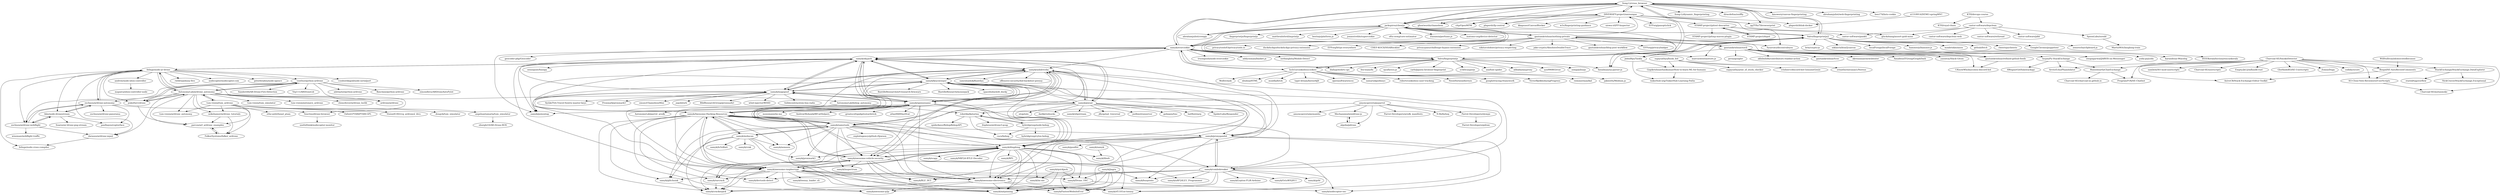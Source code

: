 digraph G {
"Song-Li/cross_browser" -> "DIVERSIFY-project/amiunique"
"Song-Li/cross_browser" -> "jackspirou/clientjs"
"Song-Li/cross_browser" -> "Song-Li/dynamic_fingerprinting"
"Song-Li/cross_browser" -> "Valve/fingerprintjs2"
"Song-Li/cross_browser" -> "samyk/evercookie"
"Song-Li/cross_browser" -> "Valve/fingerprintjs"
"Song-Li/cross_browser" -> "ghostwords/chameleon" ["e"=1]
"Song-Li/cross_browser" -> "diracdeltas/sniffly" ["e"=1]
"Song-Li/cross_browser" -> "abrahamjuliot/creepjs" ["e"=1]
"Song-Li/cross_browser" -> "citp/OpenWPM" ["e"=1]
"Song-Li/cross_browser" -> "plaperdr/fp-central"
"Song-Li/cross_browser" -> "kmowery/canvas-fingerprinting"
"Song-Li/cross_browser" -> "qqTYXn7/browserprint"
"Song-Li/cross_browser" -> "abrahamjuliot/web-fingerprinting" ["e"=1]
"Song-Li/cross_browser" -> "ben174/hsts-cookie"
"samyk/skyjack" -> "samyk/usbdriveby"
"samyk/skyjack" -> "samyk/keysweeper"
"samyk/skyjack" -> "felixge/node-ar-drone"
"samyk/skyjack" -> "samyk/magspoof"
"samyk/skyjack" -> "samyk/opensesame"
"samyk/skyjack" -> "samyk/poisontap" ["e"=1]
"samyk/skyjack" -> "samyk/evercookie"
"samyk/skyjack" -> "samyk/pwnat"
"samyk/skyjack" -> "samyk/Awesome-Hacking-Resources"
"samyk/skyjack" -> "samyk/dingdong"
"samyk/skyjack" -> "samyk/samytools"
"samyk/skyjack" -> "samyk/awesome-vehicle-security"
"samyk/skyjack" -> "samyk/awesome-raspberrypi"
"samyk/skyjack" -> "samyk/proxygambit"
"samyk/skyjack" -> "sensepost/Snoopy" ["e"=1]
"Valve/fingerprintjs2" -> "Valve/fingerprintjs"
"Valve/fingerprintjs2" -> "samyk/evercookie"
"Valve/fingerprintjs2" -> "jackspirou/clientjs"
"Valve/fingerprintjs2" -> "Song-Li/cross_browser"
"Valve/fingerprintjs2" -> "GoogleChrome/puppeteer" ["e"=1]
"Valve/fingerprintjs2" -> "faisalman/ua-parser-js" ["e"=1]
"Valve/fingerprintjs2" -> "zenorocha/clipboard.js" ["e"=1]
"Valve/fingerprintjs2" -> "brix/crypto-js" ["e"=1]
"Valve/fingerprintjs2" -> "niklasvh/html2canvas" ["e"=1]
"Valve/fingerprintjs2" -> "localForage/localForage" ["e"=1]
"Valve/fingerprintjs2" -> "hammerjs/hammer.js" ["e"=1]
"Valve/fingerprintjs2" -> "mzabriskie/axios" ["e"=1]
"Valve/fingerprintjs2" -> "github/fetch" ["e"=1]
"Valve/fingerprintjs2" -> "marcuswestin/store.js" ["e"=1]
"Valve/fingerprintjs2" -> "cheeriojs/cheerio" ["e"=1]
"StackExchange/StackExchange.DataExplorer" -> "stared/tagoverflow"
"StackExchange/StackExchange.DataExplorer" -> "NickCraver/StackExchange.Exceptional" ["e"=1]
"gautamkrishnar/nothing-private" -> "jackspirou/clientjs"
"gautamkrishnar/nothing-private" -> "gautamkrishnar/socli"
"gautamkrishnar/nothing-private" -> "gautamkrishnar/blog-post-workflow" ["e"=1]
"gautamkrishnar/nothing-private" -> "EFForg/privacybadger" ["e"=1]
"gautamkrishnar/nothing-private" -> "privacytoolsIO/privacytools.io" ["e"=1]
"gautamkrishnar/nothing-private" -> "duckduckgo/duckduckgo-privacy-extension" ["e"=1]
"gautamkrishnar/nothing-private" -> "Synzvato/decentraleyes" ["e"=1]
"gautamkrishnar/nothing-private" -> "DIVERSIFY-project/amiunique"
"gautamkrishnar/nothing-private" -> "gautamkrishnar/refined-github-feeds"
"gautamkrishnar/nothing-private" -> "EFForg/https-everywhere" ["e"=1]
"gautamkrishnar/nothing-private" -> "CHEF-KOCH/NSABlocklist" ["e"=1]
"gautamkrishnar/nothing-private" -> "privacypass/challenge-bypass-extension" ["e"=1]
"gautamkrishnar/nothing-private" -> "JobinBiju/Taskly"
"gautamkrishnar/nothing-private" -> "nikitavoloboev/privacy-respecting" ["e"=1]
"gautamkrishnar/nothing-private" -> "jake-cryptic/AbsoluteDoubleTrace" ["e"=1]
"samyk/pwnat" -> "samyk/slipstream" ["e"=1]
"samyk/pwnat" -> "samyk/skyjack"
"samyk/pwnat" -> "samyk/magspoof"
"samyk/pwnat" -> "samyk/usbdriveby"
"samyk/pwnat" -> "samyk/poisontap" ["e"=1]
"samyk/pwnat" -> "samyk/keysweeper"
"samyk/pwnat" -> "jflyup/nat_traversal" ["e"=1]
"samyk/pwnat" -> "jselbie/stunserver" ["e"=1]
"samyk/pwnat" -> "gsliepen/tinc" ["e"=1]
"samyk/pwnat" -> "hatRiot/zarp" ["e"=1]
"samyk/pwnat" -> "SpiderLabs/Responder" ["e"=1]
"samyk/pwnat" -> "ntop/n2n" ["e"=1]
"samyk/pwnat" -> "darkk/redsocks" ["e"=1]
"samyk/pwnat" -> "samyk/proxygambit"
"samyk/pwnat" -> "samyk/samytools"
"felixge/node-ar-drone" -> "eschnou/ardrone-autonomy"
"felixge/node-ar-drone" -> "bkw/node-dronestream"
"felixge/node-ar-drone" -> "eschnou/ardrone-webflight"
"felixge/node-ar-drone" -> "samyk/skyjack"
"felixge/node-ar-drone" -> "rwldrn/johnny-five" ["e"=1]
"felixge/node-ar-drone" -> "functino/drone-browser"
"felixge/node-ar-drone" -> "venthur/python-ardrone"
"felixge/node-ar-drone" -> "nodecopter/nodecopter.com"
"felixge/node-ar-drone" -> "AutonomyLab/ardrone_autonomy"
"felixge/node-ar-drone" -> "peterbraden/node-opencv" ["e"=1]
"felixge/node-ar-drone" -> "felixge/node-cross-compiler"
"felixge/node-ar-drone" -> "puku0x/cvdrone"
"felixge/node-ar-drone" -> "daraosn/ardrone-wpa2"
"felixge/node-ar-drone" -> "andrew/node-xbox-controller"
"felixge/node-ar-drone" -> "voodootikigod/node-serialport" ["e"=1]
"DIVERSIFY-project/amiunique" -> "Song-Li/cross_browser"
"DIVERSIFY-project/amiunique" -> "plaperdr/fp-central"
"DIVERSIFY-project/amiunique" -> "ghostwords/chameleon" ["e"=1]
"DIVERSIFY-project/amiunique" -> "plaperdr/blink-docker"
"DIVERSIFY-project/amiunique" -> "EFForg/panopticlick"
"DIVERSIFY-project/amiunique" -> "qqTYXn7/browserprint"
"DIVERSIFY-project/amiunique" -> "kkapsner/CanvasBlocker" ["e"=1]
"DIVERSIFY-project/amiunique" -> "jackspirou/clientjs"
"DIVERSIFY-project/amiunique" -> "w3c/fingerprinting-guidance"
"DIVERSIFY-project/amiunique" -> "uiowa-irl/FP-Inspector" ["e"=1]
"DIVERSIFY-project/amiunique" -> "Synzvato/decentraleyes" ["e"=1]
"DIVERSIFY-project/amiunique" -> "citp/OpenWPM" ["e"=1]
"DIVERSIFY-project/amiunique" -> "STAMP-project/pitest-descartes"
"samyk/usbdriveby" -> "samyk/keysweeper"
"samyk/usbdriveby" -> "samyk/skyjack"
"samyk/usbdriveby" -> "samyk/magspoof"
"samyk/usbdriveby" -> "samratashok/Kautilya" ["e"=1]
"samyk/usbdriveby" -> "samyk/opensesame"
"samyk/usbdriveby" -> "samyk/Awesome-Hacking-Resources"
"samyk/usbdriveby" -> "samyk/combobreaker"
"samyk/usbdriveby" -> "samyk/awesome-raspberrypi"
"samyk/usbdriveby" -> "samyk/proxygambit"
"samyk/usbdriveby" -> "samyk/poisontap" ["e"=1]
"samyk/usbdriveby" -> "samyk/awesome-vehicle-security"
"samyk/usbdriveby" -> "samyk/awesome-electronics"
"samyk/usbdriveby" -> "offensive-security/hid-backdoor-peensy" ["e"=1]
"samyk/usbdriveby" -> "samyk/pwnat"
"samyk/usbdriveby" -> "samyk/samytools"
"samyk/Awesome-Hacking-Resources" -> "samyk/awesome-vehicle-security"
"samyk/Awesome-Hacking-Resources" -> "samyk/awesome-raspberrypi"
"samyk/Awesome-Hacking-Resources" -> "samyk/awesome-electronics"
"samyk/Awesome-Hacking-Resources" -> "samyk/dingdong"
"samyk/Awesome-Hacking-Resources" -> "samyk/nemesis"
"samyk/Awesome-Hacking-Resources" -> "samyk/rarcrack"
"samyk/Awesome-Hacking-Resources" -> "samyk/samytools"
"samyk/Awesome-Hacking-Resources" -> "samyk/natpinning"
"samyk/Awesome-Hacking-Resources" -> "samyk/crackerjack"
"samyk/Awesome-Hacking-Resources" -> "samyk/FastestWebsiteEver"
"samyk/Awesome-Hacking-Resources" -> "samyk/awesome-p2p"
"samyk/Awesome-Hacking-Resources" -> "samyk/webscan"
"samyk/Awesome-Hacking-Resources" -> "samyk/opensesame"
"samyk/Awesome-Hacking-Resources" -> "samyk/glitchsink"
"samyk/Awesome-Hacking-Resources" -> "samyk/devtools-detect"
"samyk/quickjack" -> "samyk/natpinning"
"samyk/quickjack" -> "samyk/im-me"
"samyk/quickjack" -> "samyk/Drone_OSC"
"samyk/webscan" -> "samyk/natpinning"
"samyk/webscan" -> "samyk/Awesome-Hacking-Resources"
"samyk/webscan" -> "samyk/IoTaWatt"
"samyk/webscan" -> "samyk/samytools"
"samyk/webscan" -> "samyk/proxmark3"
"samyk/webscan" -> "samyk/nemesis"
"samyk/webscan" -> "samyk/crackerjack"
"samyk/webscan" -> "samyk/glitchsink"
"samyk/webscan" -> "samyk/crak"
"lucb1e/cookielesscookies" -> "samyk/evercookie"
"lucb1e/cookielesscookies" -> "Wolfr/clank" ["e"=1]
"lucb1e/cookielesscookies" -> "Valve/fingerprintjs"
"lucb1e/cookielesscookies" -> "nbubna/HTML" ["e"=1]
"lucb1e/cookielesscookies" -> "mozilla/brick" ["e"=1]
"lucb1e/cookielesscookies" -> "tapir-dream/berserkJS" ["e"=1]
"lucb1e/cookielesscookies" -> "operasoftware/ucss" ["e"=1]
"lucb1e/cookielesscookies" -> "samarudge/dnsyo" ["e"=1]
"lucb1e/cookielesscookies" -> "robert/cookieless-user-tracking"
"lucb1e/cookielesscookies" -> "NeonHorizon/berryio" ["e"=1]
"lucb1e/cookielesscookies" -> "google/tracing-framework" ["e"=1]
"lucb1e/cookielesscookies" -> "VictorBjelkholm/ngProgress" ["e"=1]
"lucb1e/cookielesscookies" -> "rzimmerman/kal"
"lucb1e/cookielesscookies" -> "jakiestfu/Medium.js" ["e"=1]
"samyk/magspoof" -> "samyk/poisontap" ["e"=1]
"samyk/magspoof" -> "samyk/usbdriveby"
"samyk/magspoof" -> "samyk/keysweeper"
"samyk/magspoof" -> "samyk/skyjack"
"samyk/magspoof" -> "samyk/opensesame"
"samyk/magspoof" -> "samyk/pwnat"
"samyk/magspoof" -> "Xyl2k/TSA-Travel-Sentry-master-keys" ["e"=1]
"samyk/magspoof" -> "Proxmark/proxmark3" ["e"=1]
"samyk/magspoof" -> "emsec/ChameleonMini" ["e"=1]
"samyk/magspoof" -> "jopohl/urh" ["e"=1]
"samyk/magspoof" -> "samyk/Awesome-Hacking-Resources"
"samyk/magspoof" -> "RfidResearchGroup/proxmark3" ["e"=1]
"samyk/magspoof" -> "whid-injector/WHID" ["e"=1]
"samyk/magspoof" -> "samyk/dingdong"
"samyk/magspoof" -> "fulldecent/system-bus-radio" ["e"=1]
"samyk/samytools" -> "samyk/Awesome-Hacking-Resources"
"samyk/samytools" -> "samyk/awesome-raspberrypi"
"samyk/samytools" -> "samyk/webscan"
"samyk/samytools" -> "samyk/awesome-electronics"
"samyk/samytools" -> "samyk/awesome-vehicle-security"
"samyk/samytools" -> "samyk/dingdong"
"samyk/samytools" -> "samyk/proxygambit"
"samyk/samytools" -> "samyk/proxmark3"
"samyk/samytools" -> "exploitagency/github-rfpwnon" ["e"=1]
"samyk/samytools" -> "samyk/opensesame"
"samyk/samytools" -> "samyk/nemesis"
"samyk/samytools" -> "samyk/inspectrum"
"samyk/samytools" -> "samyk/usbdriveby"
"samyk/samytools" -> "samyk/combobreaker"
"samyk/samytools" -> "samyk/glitchsink"
"jackspirou/clientjs" -> "Valve/fingerprintjs2"
"jackspirou/clientjs" -> "Song-Li/cross_browser"
"jackspirou/clientjs" -> "gautamkrishnar/nothing-private"
"jackspirou/clientjs" -> "fingerprintjs/fingerprintjs" ["e"=1]
"jackspirou/clientjs" -> "Valve/fingerprintjs"
"jackspirou/clientjs" -> "samyk/evercookie"
"jackspirou/clientjs" -> "DIVERSIFY-project/amiunique"
"jackspirou/clientjs" -> "abrahamjuliot/creepjs" ["e"=1]
"jackspirou/clientjs" -> "mattbrailsford/imprintjs"
"jackspirou/clientjs" -> "faisalman/ua-parser-js" ["e"=1]
"jackspirou/clientjs" -> "bestiejs/platform.js" ["e"=1]
"jackspirou/clientjs" -> "jonasstrehle/supercookie" ["e"=1]
"jackspirou/clientjs" -> "oftn-oswg/core-estimator"
"jackspirou/clientjs" -> "Zizzamia/perfume.js" ["e"=1]
"jackspirou/clientjs" -> "matomo-org/device-detector" ["e"=1]
"robotika/katarina" -> "cucx/bebop"
"robotika/katarina" -> "Zepheus/ardrone3-pcap"
"robotika/katarina" -> "spiderkeys/BebopRebopAPI"
"robotika/katarina" -> "hybridgroup/node-bebop"
"Valve/fingerprintjs" -> "Valve/fingerprintjs2"
"Valve/fingerprintjs" -> "samyk/evercookie"
"Valve/fingerprintjs" -> "Song-Li/cross_browser"
"Valve/fingerprintjs" -> "jackspirou/clientjs"
"Valve/fingerprintjs" -> "yyx990803/vue" ["e"=1]
"Valve/fingerprintjs" -> "diafygi/webrtc-ips" ["e"=1]
"Valve/fingerprintjs" -> "lucb1e/cookielesscookies"
"Valve/fingerprintjs" -> "zzmp/juliusjs" ["e"=1]
"Valve/fingerprintjs" -> "fex-team/fis" ["e"=1]
"Valve/fingerprintjs" -> "ejci/favico.js" ["e"=1]
"Valve/fingerprintjs" -> "faisalman/ua-parser-js" ["e"=1]
"Valve/fingerprintjs" -> "carlo/jquery-browser-fingerprint"
"Valve/fingerprintjs" -> "n1k0/casperjs" ["e"=1]
"Valve/fingerprintjs" -> "aui/font-spider" ["e"=1]
"Valve/fingerprintjs" -> "alibaba/anyproxy" ["e"=1]
"samyk/evercookie" -> "Valve/fingerprintjs2"
"samyk/evercookie" -> "Valve/fingerprintjs"
"samyk/evercookie" -> "samyk/skyjack"
"samyk/evercookie" -> "Song-Li/cross_browser"
"samyk/evercookie" -> "samyk/usbdriveby"
"samyk/evercookie" -> "samyk/poisontap" ["e"=1]
"samyk/evercookie" -> "lucb1e/cookielesscookies"
"samyk/evercookie" -> "truongsinh/node-evercookie"
"samyk/evercookie" -> "jackspirou/clientjs"
"samyk/evercookie" -> "diafygi/webrtc-ips" ["e"=1]
"samyk/evercookie" -> "samyk/magspoof"
"samyk/evercookie" -> "marcuswestin/store.js" ["e"=1]
"samyk/evercookie" -> "addyosmani/basket.js" ["e"=1]
"samyk/evercookie" -> "serbanghita/Mobile-Detect" ["e"=1]
"samyk/evercookie" -> "geocoder-php/Geocoder" ["e"=1]
"samyk/keysweeper" -> "samyk/usbdriveby"
"samyk/keysweeper" -> "samyk/opensesame"
"samyk/keysweeper" -> "samyk/skyjack"
"samyk/keysweeper" -> "samyk/combobreaker"
"samyk/keysweeper" -> "samyk/magspoof"
"samyk/keysweeper" -> "samyk/dingdong"
"samyk/keysweeper" -> "samyk/awesome-vehicle-security"
"samyk/keysweeper" -> "samyk/awesome-electronics"
"samyk/keysweeper" -> "samyk/awesome-raspberrypi"
"samyk/keysweeper" -> "BastilleResearch/nrf-research-firmware" ["e"=1]
"samyk/keysweeper" -> "samyk/proxygambit"
"samyk/keysweeper" -> "BastilleResearch/mousejack" ["e"=1]
"samyk/keysweeper" -> "samyk/Awesome-Hacking-Resources"
"samyk/keysweeper" -> "samyk/natpinning"
"samyk/keysweeper" -> "spacehuhn/wifi_ducky" ["e"=1]
"samyk/opensesame" -> "samyk/dingdong"
"samyk/opensesame" -> "mossmann/im-me"
"samyk/opensesame" -> "samyk/keysweeper"
"samyk/opensesame" -> "samyk/awesome-vehicle-security"
"samyk/opensesame" -> "samyk/Awesome-Hacking-Resources"
"samyk/opensesame" -> "samyk/usbdriveby"
"samyk/opensesame" -> "AndrewMohawk/RfCatHelpers" ["e"=1]
"samyk/opensesame" -> "samyk/combobreaker"
"samyk/opensesame" -> "samyk/skyjack"
"samyk/opensesame" -> "greatscottgadgets/yardstick" ["e"=1]
"samyk/opensesame" -> "samyk/awesome-electronics"
"samyk/opensesame" -> "samyk/awesome-raspberrypi"
"samyk/opensesame" -> "samyk/magspoof"
"samyk/opensesame" -> "samyk/samytools"
"samyk/opensesame" -> "atlas0fd00m/rfcat" ["e"=1]
"hybridgroup/node-bebop" -> "robotika/katarina"
"hybridgroup/node-bebop" -> "cucx/bebop"
"hybridgroup/node-bebop" -> "hybridgroup/cylon-bebop"
"Parrot-Developers/olympe" -> "Parrot-Developers/pdraw"
"gautamkrishnar/socli" -> "gautamkrishnar/nothing-private"
"gautamkrishnar/socli" -> "swapagarwal/JARVIS-on-Messenger" ["e"=1]
"gautamkrishnar/socli" -> "yoda-pa/yoda" ["e"=1]
"gautamkrishnar/socli" -> "karandesai-96/yolog" ["e"=1]
"gautamkrishnar/socli" -> "IEEEKeralaSection/rescuekerala" ["e"=1]
"gautamkrishnar/socli" -> "JobinBiju/Taskly"
"gautamkrishnar/socli" -> "lucjon/Py-StackExchange"
"gautamkrishnar/socli" -> "gautamkrishnar/refined-github-feeds"
"gautamkrishnar/socli" -> "jarun/googler" ["e"=1]
"gautamkrishnar/socli" -> "akhilmhdh/contributors-readme-action"
"gautamkrishnar/socli" -> "gautamkrishnar/tcso"
"gautamkrishnar/socli" -> "akrennmair/newsbeuter" ["e"=1]
"gautamkrishnar/socli" -> "UKnowWhoIm/cowin-discord-bot"
"gautamkrishnar/socli" -> "AmadeusITGroup/GraphDash"
"gautamkrishnar/socli" -> "yasintoy/Slack-Gitsin" ["e"=1]
"samyk/proxygambit" -> "samyk/combobreaker"
"samyk/proxygambit" -> "samyk/awesome-electronics"
"samyk/proxygambit" -> "samyk/buspirate"
"samyk/proxygambit" -> "samyk/crackerjack"
"samyk/proxygambit" -> "samyk/natpinning"
"samyk/proxygambit" -> "samyk/goodfet"
"samyk/proxygambit" -> "samyk/nodecopter-osc"
"samyk/proxygambit" -> "samyk/dingdong"
"samyk/proxygambit" -> "samyk/rf1101se-teensy"
"sujaysathya/bunk_bot" -> "vrishinvv/discord-bot-GenuineGenie"
"sujaysathya/bunk_bot" -> "GopikrishnanSasikumar/How-to-learn-ML-for-humans"
"sujaysathya/bunk_bot" -> "srinathsrinivasan1/Nereus"
"sujaysathya/bunk_bot" -> "sujaysathya/out_of_stock_checker"
"castor-software/depclean" -> "castor-software/depclean-web"
"castor-software/depclean" -> "gluckzhang/assert-gold-mine"
"castor-software/depclean" -> "castor-software/pankti"
"castor-software/depclean" -> "castor-software/rethread"
"castor-software/depclean" -> "castor-software/jdbl"
"castor-software/depclean" -> "SpoonLabs/sorald"
"samyk/awesome-vehicle-security" -> "samyk/awesome-electronics"
"samyk/awesome-vehicle-security" -> "samyk/awesome-raspberrypi"
"samyk/awesome-vehicle-security" -> "samyk/inspectrum"
"samyk/awesome-vehicle-security" -> "samyk/rf1101se-teensy"
"samyk/awesome-vehicle-security" -> "samyk/nRF24LE1_Programmer"
"samyk/awesome-vehicle-security" -> "samyk/rarcrack"
"samyk/awesome-vehicle-security" -> "samyk/Awesome-Hacking-Resources"
"samyk/awesome-vehicle-security" -> "samyk/crackerjack"
"samyk/awesome-vehicle-security" -> "samyk/natpinning"
"samyk/awesome-vehicle-security" -> "samyk/BLE_HCI"
"samyk/awesome-vehicle-security" -> "samyk/dingdong"
"amymcgovern/pyparrot" -> "amymcgovern/pymambo"
"amymcgovern/pyparrot" -> "Mechazawa/minidrone-js"
"amymcgovern/pyparrot" -> "algolia/pdrone"
"amymcgovern/pyparrot" -> "Parrot-Developers/arsdk_manifests"
"amymcgovern/pyparrot" -> "robotika/katarina"
"amymcgovern/pyparrot" -> "N-Bz/bybop"
"amymcgovern/pyparrot" -> "Parrot-Developers/olympe"
"functino/drone-browser" -> "usefulthink/nodecopter-monitor"
"angelsantamaria/tum_simulator" -> "eborghi10/AR.Drone-ROS"
"Mechazawa/minidrone-js" -> "algolia/pdrone"
"algolia/pdrone" -> "Mechazawa/minidrone-js"
"samyk/dingdong" -> "samyk/awesome-vehicle-security"
"samyk/dingdong" -> "samyk/rarcrack"
"samyk/dingdong" -> "samyk/awesome-electronics"
"samyk/dingdong" -> "samyk/FastestWebsiteEver"
"samyk/dingdong" -> "samyk/natpinning"
"samyk/dingdong" -> "samyk/BPL"
"samyk/dingdong" -> "samyk/awesome-raspberrypi"
"samyk/dingdong" -> "samyk/rf1101se-teensy"
"samyk/dingdong" -> "samyk/libnfc"
"samyk/dingdong" -> "samyk/scapy"
"samyk/dingdong" -> "samyk/NRF24-BTLE-Decoder"
"samyk/dingdong" -> "samyk/Drone_OSC"
"samyk/dingdong" -> "samyk/proxmark3"
"samyk/dingdong" -> "samyk/BLE_HCI"
"samyk/dingdong" -> "samyk/im-me"
"tum-vision/tum_ardrone" -> "tum-vision/ardrone_autonomy"
"tum-vision/tum_ardrone" -> "AutonomyLab/ardrone_autonomy"
"tum-vision/tum_ardrone" -> "ethz-asl/ethzasl_ptam" ["e"=1]
"tum-vision/tum_ardrone" -> "Oxford-PTAM/PTAM-GPL" ["e"=1]
"tum-vision/tum_ardrone" -> "parcon/arl_ardrone_examples"
"tum-vision/tum_ardrone" -> "Vision4UAV/cvg_ardrone2_ibvs"
"tum-vision/tum_ardrone" -> "dougvk/tum_simulator"
"tum-vision/tum_ardrone" -> "mikehamer/ardrone_tutorials"
"tum-vision/tum_ardrone" -> "angelsantamaria/tum_simulator"
"samyk/combobreaker" -> "samyk/buspirate"
"samyk/combobreaker" -> "samyk/proxygambit"
"samyk/combobreaker" -> "samyk/awesome-electronics"
"samyk/combobreaker" -> "samyk/crackerjack"
"samyk/combobreaker" -> "samyk/FastestWebsiteEver"
"samyk/combobreaker" -> "samyk/devtools-detect"
"samyk/combobreaker" -> "samyk/Lepton-FLiR-Arduino"
"samyk/combobreaker" -> "samyk/BLE_HCI"
"samyk/combobreaker" -> "samyk/OctoWS2811"
"samyk/combobreaker" -> "samyk/grbl"
"samyk/combobreaker" -> "samyk/nRF24LE1_Programmer"
"samyk/combobreaker" -> "samyk/nodecopter-osc"
"Charcoal-SE/SmokeDetector" -> "Charcoal-SE/metasmoke"
"Charcoal-SE/SmokeDetector" -> "Manishearth/ChatExchange"
"Charcoal-SE/SmokeDetector" -> "SO-Close-Vote-Reviewers/UserScripts"
"Charcoal-SE/SmokeDetector" -> "Benjol/SE-AutoReviewComments"
"Charcoal-SE/SmokeDetector" -> "ProgramFOX/SE-Chatbot"
"Charcoal-SE/SmokeDetector" -> "samliew/SO-mod-userscripts"
"Charcoal-SE/SmokeDetector" -> "Charcoal-SE/userscripts"
"Charcoal-SE/SmokeDetector" -> "Empty2k12/influxdb-rust"
"Charcoal-SE/SmokeDetector" -> "AstroCB/Stack-Exchange-Editor-Toolkit"
"Charcoal-SE/SmokeDetector" -> "Glorfindel83/SE-Userscripts"
"Charcoal-SE/SmokeDetector" -> "ArcticEcho/Phamhilator"
"Charcoal-SE/SmokeDetector" -> "Zomis/Duga"
"Charcoal-SE/SmokeDetector" -> "StackExchange/StackExchange.DataExplorer"
"Charcoal-SE/SmokeDetector" -> "codidact/core" ["e"=1]
"andrew/node-xbox-controller" -> "mapaiva/xbox-controller-node"
"AutonomyLab/ardrone_autonomy" -> "tum-vision/tum_ardrone"
"AutonomyLab/ardrone_autonomy" -> "mikehamer/ardrone_tutorials"
"AutonomyLab/ardrone_autonomy" -> "parcon/arl_ardrone_examples"
"AutonomyLab/ardrone_autonomy" -> "puku0x/cvdrone"
"AutonomyLab/ardrone_autonomy" -> "tum-vision/ardrone_autonomy"
"AutonomyLab/ardrone_autonomy" -> "AutonomyLab/bebop_autonomy"
"AutonomyLab/ardrone_autonomy" -> "eschnou/ardrone-autonomy"
"AutonomyLab/ardrone_autonomy" -> "FalkorSystems/falkor_ardrone"
"AutonomyLab/ardrone_autonomy" -> "venthur/python-ardrone"
"AutonomyLab/ardrone_autonomy" -> "tum-vision/tum_simulator"
"AutonomyLab/ardrone_autonomy" -> "ardrone/ardrone"
"AutonomyLab/ardrone_autonomy" -> "daraosn/ardrone-wpa2"
"AutonomyLab/ardrone_autonomy" -> "felixge/node-ar-drone"
"AutonomyLab/ardrone_autonomy" -> "tum-vision/autonavx_ardrone"
"AutonomyLab/ardrone_autonomy" -> "clems4ever/ardrone_loclib"
"daraosn/ardrone-wpa2" -> "felixge/node-cross-compiler"
"samyk/awesome-electronics" -> "samyk/crackerjack"
"samyk/awesome-electronics" -> "samyk/awesome-p2p"
"samyk/awesome-electronics" -> "samyk/natpinning"
"samyk/awesome-electronics" -> "samyk/FastestWebsiteEver"
"samyk/awesome-electronics" -> "samyk/rf1101se-teensy"
"AutonomyLab/bebop_autonomy" -> "AutonomyLab/parrot_arsdk"
"AutonomyLab/bebop_autonomy" -> "robotika/katarina"
"eschnou/ardrone-autonomy" -> "paulhayes/copterface"
"eschnou/ardrone-autonomy" -> "functino/drone-browser"
"eschnou/ardrone-autonomy" -> "eschnou/ardrone-webflight"
"eschnou/ardrone-autonomy" -> "bkw/node-dronestream"
"eschnou/ardrone-autonomy" -> "eschnou/ardrone-panorama"
"eschnou/ardrone-autonomy" -> "felixge/node-ar-drone"
"GopikrishnanSasikumar/How-to-learn-ML-for-humans" -> "tinkerhub-org/TinkerHub-Learning-Paths"
"samyk/samyk" -> "samyk/libnfc"
"samyk/glitchsink" -> "samyk/crackerjack"
"KTH/devops-course" -> "castor-software/depclean"
"KTH/devops-course" -> "KTH/royal-chaos"
"bkw/node-dronestream" -> "Soarez/ar-drone-png-stream"
"bkw/node-dronestream" -> "eschnou/ardrone-autonomy"
"bkw/node-dronestream" -> "paulhayes/copterface"
"bkw/node-dronestream" -> "eschnou/ardrone-webflight"
"gautamkrishnar/refined-github-feeds" -> "UKnowWhoIm/cowin-discord-bot"
"JobinBiju/Taskly" -> "tinkerhub-org/TinkerHub-Learning-Paths"
"JobinBiju/Taskly" -> "GopikrishnanSasikumar/How-to-learn-ML-for-humans"
"venthur/python-ardrone" -> "adetaylor/python-ardrone"
"venthur/python-ardrone" -> "fkmclane/python-ardrone"
"venthur/python-ardrone" -> "simondlevy/ARDroneAutoPylot"
"venthur/python-ardrone" -> "Sanderi44/AR-Drone-Fire-Detection"
"venthur/python-ardrone" -> "AutonomyLab/ardrone_autonomy"
"venthur/python-ardrone" -> "ardrone/ardrone"
"venthur/python-ardrone" -> "puku0x/cvdrone"
"venthur/python-ardrone" -> "Viq111/ARDroneLib"
"venthur/python-ardrone" -> "eschnou/ardrone-webflight"
"eschnou/ardrone-webflight" -> "eschnou/ardrone-autonomy"
"eschnou/ardrone-webflight" -> "bkw/node-dronestream"
"eschnou/ardrone-webflight" -> "wiseman/webflight-traffic"
"eschnou/ardrone-webflight" -> "daraosn/ardrone-wpa2"
"lucjon/Py-StackExchange" -> "AWegnerGitHub/stackapi"
"lucjon/Py-StackExchange" -> "ArcticEcho/Phamhilator"
"lucjon/Py-StackExchange" -> "Manishearth/ChatExchange"
"Benjol/SE-AutoReviewComments" -> "AstroCB/Stack-Exchange-Editor-Toolkit"
"Benjol/SE-AutoReviewComments" -> "SO-Close-Vote-Reviewers/UserScripts"
"puku0x/cvdrone" -> "AutonomyLab/ardrone_autonomy"
"puku0x/cvdrone" -> "parcon/arl_ardrone_examples"
"puku0x/cvdrone" -> "venthur/python-ardrone"
"WillSullivan/idownvotedbecause" -> "Benjol/SE-AutoReviewComments"
"STAMP-project/pitest-descartes" -> "STAMP-project/dspot"
"STAMP-project/pitest-descartes" -> "STAMP-project/pitmp-maven-plugin"
"STAMP-project/pitest-descartes" -> "castor-software/pankti"
"STAMP-project/pitest-descartes" -> "gluckzhang/assert-gold-mine"
"samyk/awesome-raspberrypi" -> "samyk/awesome-electronics"
"samyk/awesome-raspberrypi" -> "samyk/awesome-vehicle-security"
"samyk/awesome-raspberrypi" -> "samyk/Awesome-Hacking-Resources"
"samyk/awesome-raspberrypi" -> "samyk/crackerjack"
"samyk/awesome-raspberrypi" -> "samyk/awesome-p2p"
"samyk/awesome-raspberrypi" -> "samyk/natpinning"
"samyk/awesome-raspberrypi" -> "samyk/FastestWebsiteEver"
"samyk/awesome-raspberrypi" -> "samyk/rarcrack"
"samyk/awesome-raspberrypi" -> "samyk/dingdong"
"samyk/awesome-raspberrypi" -> "samyk/Drone_OSC"
"samyk/awesome-raspberrypi" -> "samyk/rf1101se-teensy"
"samyk/awesome-raspberrypi" -> "samyk/glitchsink"
"samyk/awesome-raspberrypi" -> "samyk/devtools-detect"
"samyk/awesome-raspberrypi" -> "samyk/teensy_loader_cli"
"samyk/awesome-raspberrypi" -> "samyk/BLE_HCI"
"Manishearth/ChatExchange" -> "ProgramFOX/SE-Chatbot"
"Manishearth/ChatExchange" -> "Charcoal-SE/charcoal-se.github.io"
"samyk/jiagra" -> "samyk/natpinning"
"samyk/jiagra" -> "samyk/Drone_OSC"
"samyk/jiagra" -> "samyk/buspirate"
"samyk/jiagra" -> "samyk/FastestWebsiteEver"
"samyk/jiagra" -> "samyk/awesome-p2p"
"FalkorSystems/falkor_ardrone" -> "parcon/arl_ardrone_examples"
"STAMP-project/dspot" -> "STAMP-project/pitest-descartes"
"SO-Close-Vote-Reviewers/UserScripts" -> "Charcoal-SE/metasmoke"
"parcon/arl_ardrone_examples" -> "FalkorSystems/falkor_ardrone"
"SpoonLabs/sorald" -> "MartinWitt/laughing-train"
"samyk/Drone_OSC" -> "samyk/nodecopter-osc"
"mikehamer/ardrone_tutorials" -> "FalkorSystems/falkor_ardrone"
"mikehamer/ardrone_tutorials" -> "parcon/arl_ardrone_examples"
"samyk/rarcrack" -> "samyk/crackerjack"
"n1318914/DEMO-springMVC" -> "plaperdr/blink-docker"
"Song-Li/cross_browser" ["l"="-8.407,-42.194"]
"DIVERSIFY-project/amiunique" ["l"="-8.408,-42.146"]
"jackspirou/clientjs" ["l"="-8.443,-42.187"]
"Song-Li/dynamic_fingerprinting" ["l"="-8.38,-42.181"]
"Valve/fingerprintjs2" ["l"="-8.381,-42.222"]
"samyk/evercookie" ["l"="-8.456,-42.265"]
"Valve/fingerprintjs" ["l"="-8.428,-42.232"]
"ghostwords/chameleon" ["l"="-27.788,-19.383"]
"diracdeltas/sniffly" ["l"="-7.288,-42.988"]
"abrahamjuliot/creepjs" ["l"="22.279,-28.524"]
"citp/OpenWPM" ["l"="-27.693,-19.473"]
"plaperdr/fp-central" ["l"="-8.413,-42.164"]
"kmowery/canvas-fingerprinting" ["l"="-8.361,-42.171"]
"qqTYXn7/browserprint" ["l"="-8.384,-42.16"]
"abrahamjuliot/web-fingerprinting" ["l"="22.249,-28.515"]
"ben174/hsts-cookie" ["l"="-8.343,-42.185"]
"samyk/skyjack" ["l"="-8.541,-42.361"]
"samyk/usbdriveby" ["l"="-8.506,-42.361"]
"samyk/keysweeper" ["l"="-8.519,-42.378"]
"felixge/node-ar-drone" ["l"="-8.704,-42.394"]
"samyk/magspoof" ["l"="-8.488,-42.341"]
"samyk/opensesame" ["l"="-8.49,-42.374"]
"samyk/poisontap" ["l"="-7.548,-43.135"]
"samyk/pwnat" ["l"="-8.535,-42.337"]
"samyk/Awesome-Hacking-Resources" ["l"="-8.486,-42.398"]
"samyk/dingdong" ["l"="-8.512,-42.411"]
"samyk/samytools" ["l"="-8.48,-42.387"]
"samyk/awesome-vehicle-security" ["l"="-8.511,-42.396"]
"samyk/awesome-raspberrypi" ["l"="-8.5,-42.405"]
"samyk/proxygambit" ["l"="-8.536,-42.391"]
"sensepost/Snoopy" ["l"="-7.354,-42.981"]
"GoogleChrome/puppeteer" ["l"="26.4,-26.652"]
"faisalman/ua-parser-js" ["l"="10.841,-33.105"]
"zenorocha/clipboard.js" ["l"="10.736,-33.205"]
"brix/crypto-js" ["l"="14.322,-8.583"]
"niklasvh/html2canvas" ["l"="14.319,-8.627"]
"localForage/localForage" ["l"="26.275,-26.508"]
"hammerjs/hammer.js" ["l"="10.769,-33.276"]
"mzabriskie/axios" ["l"="26.249,-26.903"]
"github/fetch" ["l"="26.225,-26.945"]
"marcuswestin/store.js" ["l"="10.815,-33.244"]
"cheeriojs/cheerio" ["l"="25.025,-34.584"]
"StackExchange/StackExchange.DataExplorer" ["l"="-8.444,-41.824"]
"stared/tagoverflow" ["l"="-8.435,-41.798"]
"NickCraver/StackExchange.Exceptional" ["l"="25.791,18.023"]
"gautamkrishnar/nothing-private" ["l"="-8.462,-42.105"]
"gautamkrishnar/socli" ["l"="-8.47,-42.042"]
"gautamkrishnar/blog-post-workflow" ["l"="24.347,-22.048"]
"EFForg/privacybadger" ["l"="-27.867,-19.341"]
"privacytoolsIO/privacytools.io" ["l"="-27.904,-19.376"]
"duckduckgo/duckduckgo-privacy-extension" ["l"="-27.901,-22.323"]
"Synzvato/decentraleyes" ["l"="-27.912,-19.355"]
"gautamkrishnar/refined-github-feeds" ["l"="-8.464,-42.071"]
"EFForg/https-everywhere" ["l"="-27.871,-19.385"]
"CHEF-KOCH/NSABlocklist" ["l"="-28.216,-17.356"]
"privacypass/challenge-bypass-extension" ["l"="-28.061,-19.274"]
"JobinBiju/Taskly" ["l"="-8.51,-42.064"]
"nikitavoloboev/privacy-respecting" ["l"="-27.91,-21.63"]
"jake-cryptic/AbsoluteDoubleTrace" ["l"="-27.825,-19.325"]
"samyk/slipstream" ["l"="-7.173,-43.397"]
"jflyup/nat_traversal" ["l"="-28.847,12.273"]
"jselbie/stunserver" ["l"="-28.7,12.206"]
"gsliepen/tinc" ["l"="-32.294,-23.469"]
"hatRiot/zarp" ["l"="-7.362,-43.051"]
"SpiderLabs/Responder" ["l"="-7.374,-43.228"]
"ntop/n2n" ["l"="-32.184,-23.517"]
"darkk/redsocks" ["l"="-39.814,-17.646"]
"eschnou/ardrone-autonomy" ["l"="-8.728,-42.416"]
"bkw/node-dronestream" ["l"="-8.729,-42.43"]
"eschnou/ardrone-webflight" ["l"="-8.748,-42.416"]
"rwldrn/johnny-five" ["l"="10.392,-28.315"]
"functino/drone-browser" ["l"="-8.7,-42.426"]
"venthur/python-ardrone" ["l"="-8.783,-42.414"]
"nodecopter/nodecopter.com" ["l"="-8.693,-42.359"]
"AutonomyLab/ardrone_autonomy" ["l"="-8.788,-42.388"]
"peterbraden/node-opencv" ["l"="28.14,27.767"]
"felixge/node-cross-compiler" ["l"="-8.726,-42.37"]
"puku0x/cvdrone" ["l"="-8.768,-42.396"]
"daraosn/ardrone-wpa2" ["l"="-8.744,-42.388"]
"andrew/node-xbox-controller" ["l"="-8.668,-42.422"]
"voodootikigod/node-serialport" ["l"="10.421,-28.321"]
"plaperdr/blink-docker" ["l"="-8.376,-42.131"]
"EFForg/panopticlick" ["l"="-8.392,-42.119"]
"kkapsner/CanvasBlocker" ["l"="-27.891,-19.307"]
"w3c/fingerprinting-guidance" ["l"="-8.415,-42.123"]
"uiowa-irl/FP-Inspector" ["l"="-27.531,-19.603"]
"STAMP-project/pitest-descartes" ["l"="-8.328,-42.099"]
"samratashok/Kautilya" ["l"="-7.32,-43.077"]
"samyk/combobreaker" ["l"="-8.532,-42.405"]
"samyk/awesome-electronics" ["l"="-8.502,-42.394"]
"offensive-security/hid-backdoor-peensy" ["l"="-7.634,-42.994"]
"samyk/nemesis" ["l"="-8.448,-42.394"]
"samyk/rarcrack" ["l"="-8.486,-42.417"]
"samyk/natpinning" ["l"="-8.499,-42.416"]
"samyk/crackerjack" ["l"="-8.49,-42.408"]
"samyk/FastestWebsiteEver" ["l"="-8.503,-42.422"]
"samyk/awesome-p2p" ["l"="-8.49,-42.424"]
"samyk/webscan" ["l"="-8.451,-42.413"]
"samyk/glitchsink" ["l"="-8.46,-42.4"]
"samyk/devtools-detect" ["l"="-8.516,-42.422"]
"samyk/quickjack" ["l"="-8.51,-42.459"]
"samyk/im-me" ["l"="-8.515,-42.442"]
"samyk/Drone_OSC" ["l"="-8.518,-42.432"]
"samyk/IoTaWatt" ["l"="-8.42,-42.419"]
"samyk/proxmark3" ["l"="-8.47,-42.408"]
"samyk/crak" ["l"="-8.423,-42.432"]
"lucb1e/cookielesscookies" ["l"="-8.403,-42.273"]
"Wolfr/clank" ["l"="10.956,-33.992"]
"nbubna/HTML" ["l"="10.869,-34.042"]
"mozilla/brick" ["l"="10.815,-34.019"]
"tapir-dream/berserkJS" ["l"="13.762,-6.267"]
"operasoftware/ucss" ["l"="10.793,-34.052"]
"samarudge/dnsyo" ["l"="22.66,1.25"]
"robert/cookieless-user-tracking" ["l"="-8.381,-42.293"]
"NeonHorizon/berryio" ["l"="10.606,-28.383"]
"google/tracing-framework" ["l"="10.762,-34.122"]
"VictorBjelkholm/ngProgress" ["l"="30.733,-31.925"]
"rzimmerman/kal" ["l"="-8.34,-42.293"]
"jakiestfu/Medium.js" ["l"="10.853,-33.874"]
"Xyl2k/TSA-Travel-Sentry-master-keys" ["l"="-7.546,-42.991"]
"Proxmark/proxmark3" ["l"="-11.447,-38.214"]
"emsec/ChameleonMini" ["l"="-11.469,-38.218"]
"jopohl/urh" ["l"="-10.859,-37.821"]
"RfidResearchGroup/proxmark3" ["l"="-11.503,-38.204"]
"whid-injector/WHID" ["l"="-8.512,-43.215"]
"fulldecent/system-bus-radio" ["l"="25.643,-20.446"]
"exploitagency/github-rfpwnon" ["l"="-11.457,-38.063"]
"samyk/inspectrum" ["l"="-8.471,-42.417"]
"fingerprintjs/fingerprintjs" ["l"="14.122,-8.564"]
"mattbrailsford/imprintjs" ["l"="-8.471,-42.163"]
"bestiejs/platform.js" ["l"="10.908,-33.239"]
"jonasstrehle/supercookie" ["l"="25.376,-28.379"]
"oftn-oswg/core-estimator" ["l"="-8.491,-42.179"]
"Zizzamia/perfume.js" ["l"="26.007,-25.989"]
"matomo-org/device-detector" ["l"="-27.757,-40.946"]
"robotika/katarina" ["l"="-8.965,-42.416"]
"cucx/bebop" ["l"="-8.963,-42.4"]
"Zepheus/ardrone3-pcap" ["l"="-8.954,-42.429"]
"spiderkeys/BebopRebopAPI" ["l"="-8.975,-42.431"]
"hybridgroup/node-bebop" ["l"="-8.983,-42.402"]
"yyx990803/vue" ["l"="10.132,-33.747"]
"diafygi/webrtc-ips" ["l"="-7.531,-43.028"]
"zzmp/juliusjs" ["l"="10.381,-33.82"]
"fex-team/fis" ["l"="13.765,-6.462"]
"ejci/favico.js" ["l"="10.678,-33.682"]
"carlo/jquery-browser-fingerprint" ["l"="-8.367,-42.256"]
"n1k0/casperjs" ["l"="11.677,-32.092"]
"aui/font-spider" ["l"="14.811,-8.566"]
"alibaba/anyproxy" ["l"="14.366,-8.359"]
"truongsinh/node-evercookie" ["l"="-8.503,-42.255"]
"addyosmani/basket.js" ["l"="10.854,-33.781"]
"serbanghita/Mobile-Detect" ["l"="-27.858,-41.191"]
"geocoder-php/Geocoder" ["l"="-24.365,-42.884"]
"BastilleResearch/nrf-research-firmware" ["l"="-8.368,-43.232"]
"BastilleResearch/mousejack" ["l"="-8.412,-43.215"]
"spacehuhn/wifi_ducky" ["l"="-8.584,-43.228"]
"mossmann/im-me" ["l"="-8.428,-42.371"]
"AndrewMohawk/RfCatHelpers" ["l"="-11.456,-38.031"]
"greatscottgadgets/yardstick" ["l"="-11.464,-38.011"]
"atlas0fd00m/rfcat" ["l"="-11.449,-38.046"]
"hybridgroup/cylon-bebop" ["l"="-8.999,-42.388"]
"Parrot-Developers/olympe" ["l"="-9.033,-42.458"]
"Parrot-Developers/pdraw" ["l"="-9.044,-42.474"]
"swapagarwal/JARVIS-on-Messenger" ["l"="2.934,39.804"]
"yoda-pa/yoda" ["l"="2.954,39.822"]
"karandesai-96/yolog" ["l"="31.245,-20.749"]
"IEEEKeralaSection/rescuekerala" ["l"="-15.838,1.971"]
"lucjon/Py-StackExchange" ["l"="-8.47,-41.956"]
"jarun/googler" ["l"="-8.807,-20.303"]
"akhilmhdh/contributors-readme-action" ["l"="-8.435,-42.032"]
"gautamkrishnar/tcso" ["l"="-8.499,-42.015"]
"akrennmair/newsbeuter" ["l"="-8.882,-20.089"]
"UKnowWhoIm/cowin-discord-bot" ["l"="-8.458,-42.058"]
"AmadeusITGroup/GraphDash" ["l"="-8.454,-42.008"]
"yasintoy/Slack-Gitsin" ["l"="21.956,-23.145"]
"samyk/buspirate" ["l"="-8.536,-42.424"]
"samyk/goodfet" ["l"="-8.57,-42.391"]
"samyk/nodecopter-osc" ["l"="-8.545,-42.417"]
"samyk/rf1101se-teensy" ["l"="-8.522,-42.401"]
"sujaysathya/bunk_bot" ["l"="-8.601,-42.025"]
"vrishinvv/discord-bot-GenuineGenie" ["l"="-8.625,-42.014"]
"GopikrishnanSasikumar/How-to-learn-ML-for-humans" ["l"="-8.557,-42.045"]
"srinathsrinivasan1/Nereus" ["l"="-8.629,-42.031"]
"sujaysathya/out_of_stock_checker" ["l"="-8.607,-42.004"]
"castor-software/depclean" ["l"="-8.257,-42.061"]
"castor-software/depclean-web" ["l"="-8.269,-42.048"]
"gluckzhang/assert-gold-mine" ["l"="-8.293,-42.076"]
"castor-software/pankti" ["l"="-8.288,-42.083"]
"castor-software/rethread" ["l"="-8.238,-42.072"]
"castor-software/jdbl" ["l"="-8.239,-42.054"]
"SpoonLabs/sorald" ["l"="-8.25,-42.036"]
"samyk/nRF24LE1_Programmer" ["l"="-8.553,-42.404"]
"samyk/BLE_HCI" ["l"="-8.526,-42.415"]
"amymcgovern/pyparrot" ["l"="-9.027,-42.432"]
"amymcgovern/pymambo" ["l"="-9.049,-42.447"]
"Mechazawa/minidrone-js" ["l"="-9.061,-42.435"]
"algolia/pdrone" ["l"="-9.05,-42.428"]
"Parrot-Developers/arsdk_manifests" ["l"="-9.053,-42.416"]
"N-Bz/bybop" ["l"="-9.03,-42.413"]
"usefulthink/nodecopter-monitor" ["l"="-8.693,-42.448"]
"angelsantamaria/tum_simulator" ["l"="-8.864,-42.349"]
"eborghi10/AR.Drone-ROS" ["l"="-8.883,-42.338"]
"samyk/BPL" ["l"="-8.55,-42.445"]
"samyk/libnfc" ["l"="-8.48,-42.452"]
"samyk/scapy" ["l"="-8.528,-42.443"]
"samyk/NRF24-BTLE-Decoder" ["l"="-8.539,-42.434"]
"tum-vision/tum_ardrone" ["l"="-8.833,-42.37"]
"tum-vision/ardrone_autonomy" ["l"="-8.828,-42.387"]
"ethz-asl/ethzasl_ptam" ["l"="30.512,43.001"]
"Oxford-PTAM/PTAM-GPL" ["l"="30.443,42.994"]
"parcon/arl_ardrone_examples" ["l"="-8.805,-42.382"]
"Vision4UAV/cvg_ardrone2_ibvs" ["l"="-8.87,-42.369"]
"dougvk/tum_simulator" ["l"="-8.842,-42.348"]
"mikehamer/ardrone_tutorials" ["l"="-8.813,-42.369"]
"samyk/Lepton-FLiR-Arduino" ["l"="-8.559,-42.424"]
"samyk/OctoWS2811" ["l"="-8.567,-42.408"]
"samyk/grbl" ["l"="-8.565,-42.417"]
"Charcoal-SE/SmokeDetector" ["l"="-8.462,-41.87"]
"Charcoal-SE/metasmoke" ["l"="-8.466,-41.847"]
"Manishearth/ChatExchange" ["l"="-8.474,-41.909"]
"SO-Close-Vote-Reviewers/UserScripts" ["l"="-8.482,-41.851"]
"Benjol/SE-AutoReviewComments" ["l"="-8.503,-41.849"]
"ProgramFOX/SE-Chatbot" ["l"="-8.474,-41.891"]
"samliew/SO-mod-userscripts" ["l"="-8.425,-41.882"]
"Charcoal-SE/userscripts" ["l"="-8.447,-41.853"]
"Empty2k12/influxdb-rust" ["l"="-8.421,-41.855"]
"AstroCB/Stack-Exchange-Editor-Toolkit" ["l"="-8.495,-41.866"]
"Glorfindel83/SE-Userscripts" ["l"="-8.437,-41.868"]
"ArcticEcho/Phamhilator" ["l"="-8.46,-41.915"]
"Zomis/Duga" ["l"="-8.451,-41.886"]
"codidact/core" ["l"="26.224,-22.458"]
"mapaiva/xbox-controller-node" ["l"="-8.658,-42.44"]
"AutonomyLab/bebop_autonomy" ["l"="-8.886,-42.405"]
"FalkorSystems/falkor_ardrone" ["l"="-8.799,-42.371"]
"tum-vision/tum_simulator" ["l"="-8.795,-42.357"]
"ardrone/ardrone" ["l"="-8.812,-42.406"]
"tum-vision/autonavx_ardrone" ["l"="-8.772,-42.366"]
"clems4ever/ardrone_loclib" ["l"="-8.784,-42.37"]
"AutonomyLab/parrot_arsdk" ["l"="-8.906,-42.41"]
"paulhayes/copterface" ["l"="-8.72,-42.444"]
"eschnou/ardrone-panorama" ["l"="-8.745,-42.444"]
"tinkerhub-org/TinkerHub-Learning-Paths" ["l"="-8.538,-42.056"]
"samyk/samyk" ["l"="-8.463,-42.476"]
"KTH/devops-course" ["l"="-8.214,-42.05"]
"KTH/royal-chaos" ["l"="-8.185,-42.04"]
"Soarez/ar-drone-png-stream" ["l"="-8.733,-42.457"]
"adetaylor/python-ardrone" ["l"="-8.8,-42.428"]
"fkmclane/python-ardrone" ["l"="-8.813,-42.422"]
"simondlevy/ARDroneAutoPylot" ["l"="-8.815,-42.434"]
"Sanderi44/AR-Drone-Fire-Detection" ["l"="-8.796,-42.442"]
"Viq111/ARDroneLib" ["l"="-8.784,-42.433"]
"wiseman/webflight-traffic" ["l"="-8.763,-42.436"]
"AWegnerGitHub/stackapi" ["l"="-8.492,-41.946"]
"WillSullivan/idownvotedbecause" ["l"="-8.53,-41.829"]
"STAMP-project/dspot" ["l"="-8.325,-42.082"]
"STAMP-project/pitmp-maven-plugin" ["l"="-8.302,-42.102"]
"samyk/teensy_loader_cli" ["l"="-8.476,-42.43"]
"Charcoal-SE/charcoal-se.github.io" ["l"="-8.494,-41.91"]
"samyk/jiagra" ["l"="-8.502,-42.44"]
"MartinWitt/laughing-train" ["l"="-8.244,-42.02"]
"n1318914/DEMO-springMVC" ["l"="-8.364,-42.123"]
}